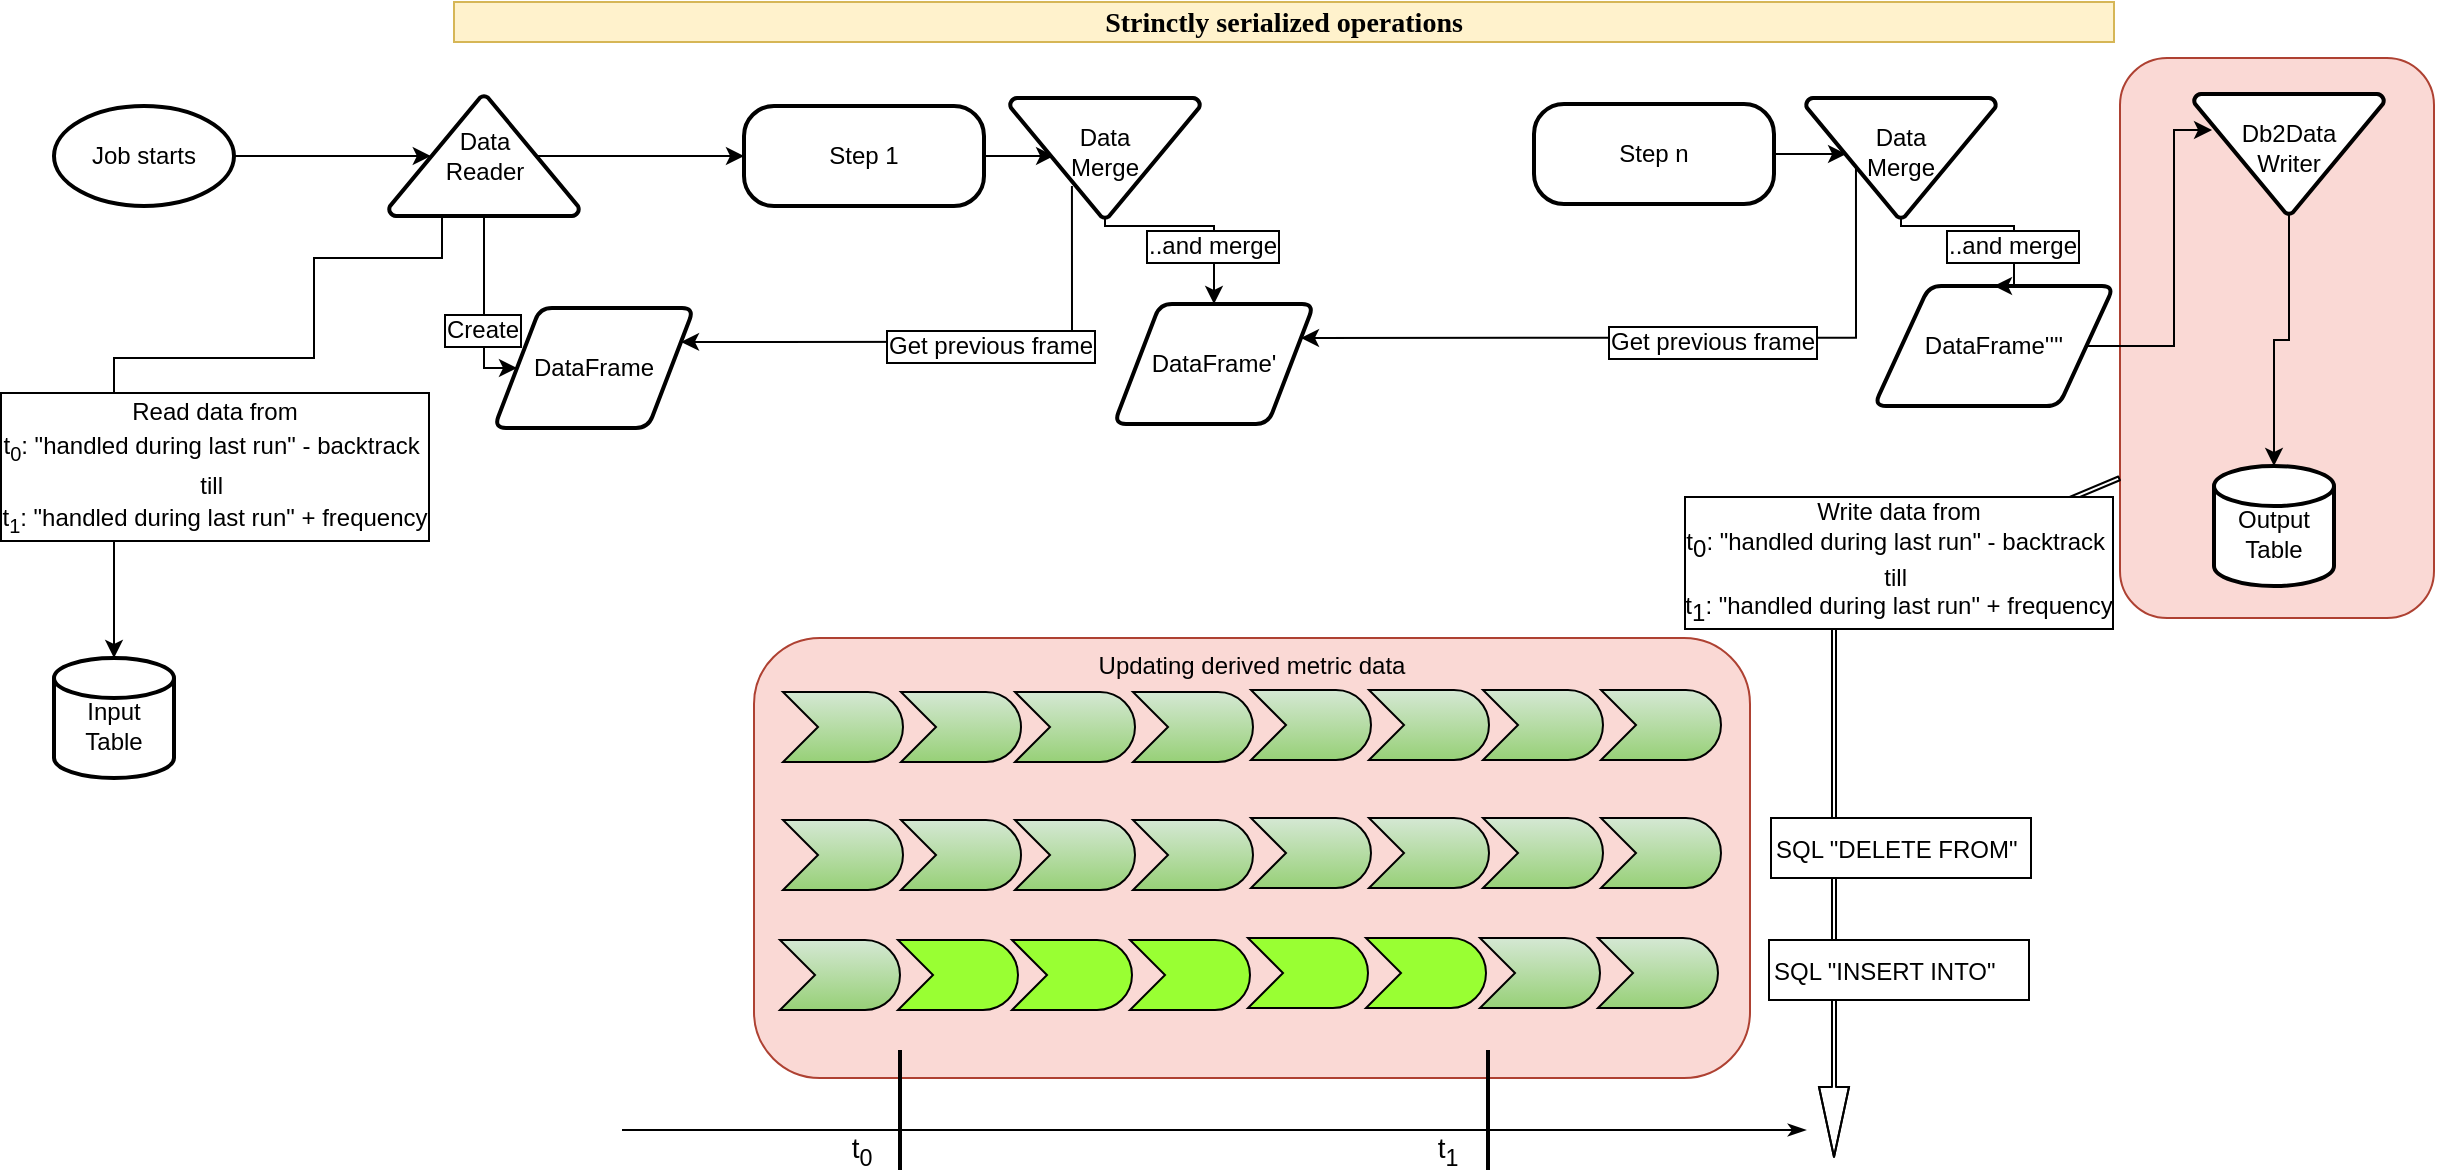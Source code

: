 <mxfile version="11.2.4" type="device" pages="1"><diagram id="kRsPt45wjNBNCvMpf9pb" name="Page-1"><mxGraphModel dx="1102" dy="813" grid="1" gridSize="10" guides="1" tooltips="1" connect="1" arrows="1" fold="1" page="1" pageScale="1" pageWidth="1250" pageHeight="600" math="0" shadow="0"><root><mxCell id="0"/><mxCell id="1" parent="0"/><mxCell id="leH1mrAxEU1Jg99Dwoyd-83" value="Updating derived metric data" style="rounded=1;whiteSpace=wrap;html=1;align=center;fillColor=#fad9d5;strokeColor=#ae4132;verticalAlign=top;" vertex="1" parent="1"><mxGeometry x="380" y="320" width="498" height="220" as="geometry"/></mxCell><mxCell id="leH1mrAxEU1Jg99Dwoyd-43" value="" style="rounded=1;whiteSpace=wrap;html=1;align=left;fillColor=#fad9d5;strokeColor=#ae4132;" vertex="1" parent="1"><mxGeometry x="1063" y="30" width="157" height="280" as="geometry"/></mxCell><mxCell id="leH1mrAxEU1Jg99Dwoyd-8" style="edgeStyle=orthogonalEdgeStyle;rounded=0;orthogonalLoop=1;jettySize=auto;html=1;entryX=0.22;entryY=0.5;entryDx=0;entryDy=0;entryPerimeter=0;" edge="1" parent="1" source="leH1mrAxEU1Jg99Dwoyd-1" target="leH1mrAxEU1Jg99Dwoyd-32"><mxGeometry relative="1" as="geometry"><mxPoint x="180" y="79" as="targetPoint"/></mxGeometry></mxCell><mxCell id="leH1mrAxEU1Jg99Dwoyd-1" value="Job starts" style="strokeWidth=2;html=1;shape=mxgraph.flowchart.start_1;whiteSpace=wrap;" vertex="1" parent="1"><mxGeometry x="30" y="54" width="90" height="50" as="geometry"/></mxCell><mxCell id="leH1mrAxEU1Jg99Dwoyd-2" value="DataFrame" style="verticalLabelPosition=middle;verticalAlign=middle;html=1;strokeWidth=2;shape=parallelogram;perimeter=parallelogramPerimeter;whiteSpace=wrap;rounded=1;arcSize=12;size=0.23;labelPosition=center;align=center;" vertex="1" parent="1"><mxGeometry x="250" y="155" width="100" height="60" as="geometry"/></mxCell><mxCell id="leH1mrAxEU1Jg99Dwoyd-6" style="edgeStyle=orthogonalEdgeStyle;rounded=0;orthogonalLoop=1;jettySize=auto;html=1;exitX=0.279;exitY=1.017;exitDx=0;exitDy=0;exitPerimeter=0;" edge="1" parent="1" source="leH1mrAxEU1Jg99Dwoyd-32" target="leH1mrAxEU1Jg99Dwoyd-4"><mxGeometry relative="1" as="geometry"><mxPoint x="210" y="104" as="sourcePoint"/><Array as="points"><mxPoint x="224" y="130"/><mxPoint x="160" y="130"/><mxPoint x="160" y="180"/><mxPoint x="60" y="180"/></Array></mxGeometry></mxCell><mxCell id="leH1mrAxEU1Jg99Dwoyd-85" value="&lt;font style=&quot;font-size: 12px&quot;&gt;Read data from&lt;br&gt;t&lt;sub&gt;0&lt;/sub&gt;: &quot;handled during last run&quot; - backtrack&amp;nbsp;&lt;br&gt;till&amp;nbsp;&lt;br&gt;t&lt;sub&gt;1&lt;/sub&gt;: &quot;handled during last run&quot; + frequency&lt;br&gt;&lt;/font&gt;" style="text;html=1;resizable=0;points=[];align=center;verticalAlign=middle;labelBackgroundColor=#ffffff;fontSize=14;labelBorderColor=#000000;" vertex="1" connectable="0" parent="leH1mrAxEU1Jg99Dwoyd-6"><mxGeometry x="0.681" y="-2" relative="1" as="geometry"><mxPoint x="52" y="-35" as="offset"/></mxGeometry></mxCell><mxCell id="leH1mrAxEU1Jg99Dwoyd-10" style="edgeStyle=orthogonalEdgeStyle;rounded=0;orthogonalLoop=1;jettySize=auto;html=1;entryX=0;entryY=0.5;entryDx=0;entryDy=0;exitX=0.78;exitY=0.5;exitDx=0;exitDy=0;exitPerimeter=0;" edge="1" parent="1" source="leH1mrAxEU1Jg99Dwoyd-32" target="leH1mrAxEU1Jg99Dwoyd-9"><mxGeometry relative="1" as="geometry"><mxPoint x="300" y="79" as="sourcePoint"/></mxGeometry></mxCell><mxCell id="leH1mrAxEU1Jg99Dwoyd-26" style="edgeStyle=orthogonalEdgeStyle;rounded=0;orthogonalLoop=1;jettySize=auto;html=1;entryX=0;entryY=0.5;entryDx=0;entryDy=0;exitX=0.5;exitY=1;exitDx=0;exitDy=0;exitPerimeter=0;labelBorderColor=none;" edge="1" parent="1" source="leH1mrAxEU1Jg99Dwoyd-32" target="leH1mrAxEU1Jg99Dwoyd-2"><mxGeometry relative="1" as="geometry"><mxPoint x="240" y="104" as="sourcePoint"/><Array as="points"><mxPoint x="245" y="185"/></Array></mxGeometry></mxCell><mxCell id="leH1mrAxEU1Jg99Dwoyd-27" value="Create" style="text;html=1;resizable=0;points=[];align=center;verticalAlign=middle;labelBackgroundColor=#ffffff;labelBorderColor=#000000;" vertex="1" connectable="0" parent="leH1mrAxEU1Jg99Dwoyd-26"><mxGeometry x="0.228" y="-1" relative="1" as="geometry"><mxPoint as="offset"/></mxGeometry></mxCell><mxCell id="leH1mrAxEU1Jg99Dwoyd-4" value="Input&lt;br&gt;Table" style="strokeWidth=2;html=1;shape=mxgraph.flowchart.database;whiteSpace=wrap;verticalAlign=middle;spacingTop=0;spacingBottom=-7;" vertex="1" parent="1"><mxGeometry x="30" y="330" width="60" height="60" as="geometry"/></mxCell><mxCell id="leH1mrAxEU1Jg99Dwoyd-17" value="" style="edgeStyle=orthogonalEdgeStyle;rounded=0;orthogonalLoop=1;jettySize=auto;html=1;entryX=0.232;entryY=0.483;entryDx=0;entryDy=0;entryPerimeter=0;" edge="1" parent="1" source="leH1mrAxEU1Jg99Dwoyd-9" target="leH1mrAxEU1Jg99Dwoyd-15"><mxGeometry relative="1" as="geometry"><mxPoint x="435" y="184" as="targetPoint"/><Array as="points"/></mxGeometry></mxCell><mxCell id="leH1mrAxEU1Jg99Dwoyd-9" value="Step 1" style="rounded=1;whiteSpace=wrap;html=1;absoluteArcSize=1;arcSize=30;strokeWidth=2;" vertex="1" parent="1"><mxGeometry x="375" y="54" width="120" height="50" as="geometry"/></mxCell><mxCell id="leH1mrAxEU1Jg99Dwoyd-23" style="edgeStyle=orthogonalEdgeStyle;rounded=0;orthogonalLoop=1;jettySize=auto;html=1;entryX=0.211;entryY=0.467;entryDx=0;entryDy=0;entryPerimeter=0;" edge="1" parent="1" source="leH1mrAxEU1Jg99Dwoyd-11" target="leH1mrAxEU1Jg99Dwoyd-22"><mxGeometry relative="1" as="geometry"/></mxCell><mxCell id="leH1mrAxEU1Jg99Dwoyd-11" value="Step n" style="rounded=1;whiteSpace=wrap;html=1;absoluteArcSize=1;arcSize=30;strokeWidth=2;" vertex="1" parent="1"><mxGeometry x="770" y="53" width="120" height="50" as="geometry"/></mxCell><mxCell id="leH1mrAxEU1Jg99Dwoyd-12" value="DataFrame'" style="verticalLabelPosition=middle;verticalAlign=middle;html=1;strokeWidth=2;shape=parallelogram;perimeter=parallelogramPerimeter;whiteSpace=wrap;rounded=1;arcSize=12;size=0.23;labelPosition=center;align=center;" vertex="1" parent="1"><mxGeometry x="560" y="153" width="100" height="60" as="geometry"/></mxCell><mxCell id="leH1mrAxEU1Jg99Dwoyd-18" value="" style="edgeStyle=orthogonalEdgeStyle;rounded=0;orthogonalLoop=1;jettySize=auto;html=1;entryX=1;entryY=0.25;entryDx=0;entryDy=0;exitX=0.326;exitY=0.733;exitDx=0;exitDy=0;exitPerimeter=0;" edge="1" parent="1" source="leH1mrAxEU1Jg99Dwoyd-15" target="leH1mrAxEU1Jg99Dwoyd-2"><mxGeometry relative="1" as="geometry"><Array as="points"><mxPoint x="539" y="172"/></Array></mxGeometry></mxCell><mxCell id="leH1mrAxEU1Jg99Dwoyd-19" value="Get previous frame" style="text;html=1;resizable=0;points=[];align=center;verticalAlign=middle;labelBackgroundColor=#ffffff;labelBorderColor=#000000;" vertex="1" connectable="0" parent="leH1mrAxEU1Jg99Dwoyd-18"><mxGeometry x="-0.129" y="2" relative="1" as="geometry"><mxPoint as="offset"/></mxGeometry></mxCell><mxCell id="leH1mrAxEU1Jg99Dwoyd-20" style="edgeStyle=orthogonalEdgeStyle;rounded=0;orthogonalLoop=1;jettySize=auto;html=1;entryX=0.5;entryY=0;entryDx=0;entryDy=0;" edge="1" parent="1" source="leH1mrAxEU1Jg99Dwoyd-15" target="leH1mrAxEU1Jg99Dwoyd-12"><mxGeometry relative="1" as="geometry"><Array as="points"><mxPoint x="556" y="114"/><mxPoint x="610" y="114"/></Array></mxGeometry></mxCell><mxCell id="leH1mrAxEU1Jg99Dwoyd-21" value="..and merge" style="text;html=1;resizable=0;points=[];align=center;verticalAlign=middle;labelBackgroundColor=#ffffff;labelBorderColor=#000000;" vertex="1" connectable="0" parent="leH1mrAxEU1Jg99Dwoyd-20"><mxGeometry x="0.117" y="-3" relative="1" as="geometry"><mxPoint x="3" y="7" as="offset"/></mxGeometry></mxCell><mxCell id="leH1mrAxEU1Jg99Dwoyd-15" value="Data&lt;br&gt;Merge" style="strokeWidth=2;html=1;shape=mxgraph.flowchart.merge_or_storage;whiteSpace=wrap;spacingBottom=7;spacingTop=0;" vertex="1" parent="1"><mxGeometry x="508" y="50" width="95" height="60" as="geometry"/></mxCell><mxCell id="leH1mrAxEU1Jg99Dwoyd-22" value="Data&lt;br&gt;Merge" style="strokeWidth=2;html=1;shape=mxgraph.flowchart.merge_or_storage;whiteSpace=wrap;spacingBottom=7;spacingTop=0;" vertex="1" parent="1"><mxGeometry x="906" y="50" width="95" height="60" as="geometry"/></mxCell><mxCell id="leH1mrAxEU1Jg99Dwoyd-24" value="" style="edgeStyle=orthogonalEdgeStyle;rounded=0;orthogonalLoop=1;jettySize=auto;html=1;exitX=0.263;exitY=0.567;exitDx=0;exitDy=0;exitPerimeter=0;entryX=1;entryY=0.25;entryDx=0;entryDy=0;" edge="1" parent="1" source="leH1mrAxEU1Jg99Dwoyd-22" target="leH1mrAxEU1Jg99Dwoyd-12"><mxGeometry relative="1" as="geometry"><mxPoint x="975" y="200.5" as="sourcePoint"/><mxPoint x="770" y="228" as="targetPoint"/><Array as="points"><mxPoint x="931" y="170"/></Array></mxGeometry></mxCell><mxCell id="leH1mrAxEU1Jg99Dwoyd-25" value="Get previous frame" style="text;html=1;resizable=0;points=[];align=center;verticalAlign=middle;labelBackgroundColor=#ffffff;labelBorderColor=#000000;" vertex="1" connectable="0" parent="leH1mrAxEU1Jg99Dwoyd-24"><mxGeometry x="-0.129" y="2" relative="1" as="geometry"><mxPoint as="offset"/></mxGeometry></mxCell><mxCell id="leH1mrAxEU1Jg99Dwoyd-35" style="edgeStyle=orthogonalEdgeStyle;rounded=0;orthogonalLoop=1;jettySize=auto;html=1;entryX=0.095;entryY=0.3;entryDx=0;entryDy=0;entryPerimeter=0;" edge="1" parent="1" source="leH1mrAxEU1Jg99Dwoyd-28" target="leH1mrAxEU1Jg99Dwoyd-31"><mxGeometry relative="1" as="geometry"><Array as="points"><mxPoint x="1090" y="174"/><mxPoint x="1090" y="66"/></Array></mxGeometry></mxCell><mxCell id="leH1mrAxEU1Jg99Dwoyd-28" value="DataFrame''''" style="verticalLabelPosition=middle;verticalAlign=middle;html=1;strokeWidth=2;shape=parallelogram;perimeter=parallelogramPerimeter;whiteSpace=wrap;rounded=1;arcSize=12;size=0.23;labelPosition=center;align=center;" vertex="1" parent="1"><mxGeometry x="940" y="144" width="120" height="60" as="geometry"/></mxCell><mxCell id="leH1mrAxEU1Jg99Dwoyd-29" style="edgeStyle=orthogonalEdgeStyle;rounded=0;orthogonalLoop=1;jettySize=auto;html=1;entryX=0.5;entryY=0;entryDx=0;entryDy=0;exitX=0.5;exitY=1;exitDx=0;exitDy=0;exitPerimeter=0;" edge="1" parent="1" source="leH1mrAxEU1Jg99Dwoyd-22" target="leH1mrAxEU1Jg99Dwoyd-28"><mxGeometry relative="1" as="geometry"><mxPoint x="730" y="254" as="sourcePoint"/><mxPoint x="784" y="297" as="targetPoint"/><Array as="points"><mxPoint x="954" y="114"/><mxPoint x="1010" y="114"/></Array></mxGeometry></mxCell><mxCell id="leH1mrAxEU1Jg99Dwoyd-30" value="..and merge" style="text;html=1;resizable=0;points=[];align=center;verticalAlign=middle;labelBackgroundColor=#ffffff;labelBorderColor=#000000;" vertex="1" connectable="0" parent="leH1mrAxEU1Jg99Dwoyd-29"><mxGeometry x="0.117" y="-3" relative="1" as="geometry"><mxPoint x="3" y="7" as="offset"/></mxGeometry></mxCell><mxCell id="leH1mrAxEU1Jg99Dwoyd-39" style="edgeStyle=orthogonalEdgeStyle;rounded=0;orthogonalLoop=1;jettySize=auto;html=1;" edge="1" parent="1" source="leH1mrAxEU1Jg99Dwoyd-31" target="leH1mrAxEU1Jg99Dwoyd-34"><mxGeometry relative="1" as="geometry"/></mxCell><mxCell id="leH1mrAxEU1Jg99Dwoyd-31" value="Db2Data&lt;br&gt;Writer" style="strokeWidth=2;html=1;shape=mxgraph.flowchart.merge_or_storage;whiteSpace=wrap;spacingBottom=7;spacingTop=0;" vertex="1" parent="1"><mxGeometry x="1100" y="48" width="95" height="60" as="geometry"/></mxCell><mxCell id="leH1mrAxEU1Jg99Dwoyd-32" value="Data&lt;br&gt;Reader" style="strokeWidth=2;html=1;shape=mxgraph.flowchart.extract_or_measurement;whiteSpace=wrap;" vertex="1" parent="1"><mxGeometry x="197.5" y="49" width="95" height="60" as="geometry"/></mxCell><mxCell id="leH1mrAxEU1Jg99Dwoyd-34" value="Output&lt;br&gt;Table" style="strokeWidth=2;html=1;shape=mxgraph.flowchart.database;whiteSpace=wrap;verticalAlign=middle;spacingTop=0;spacingBottom=-7;" vertex="1" parent="1"><mxGeometry x="1110" y="234" width="60" height="60" as="geometry"/></mxCell><mxCell id="leH1mrAxEU1Jg99Dwoyd-44" value="&lt;font face=&quot;Comic Sans MS&quot;&gt;&lt;b&gt;Strinctly serialized operations&lt;/b&gt;&lt;/font&gt;" style="text;html=1;strokeColor=#d6b656;fillColor=#fff2cc;align=center;verticalAlign=middle;whiteSpace=wrap;rounded=0;fontSize=14;gradientColor=none;" vertex="1" parent="1"><mxGeometry x="230" y="2" width="830" height="20" as="geometry"/></mxCell><mxCell id="leH1mrAxEU1Jg99Dwoyd-47" value="" style="html=1;outlineConnect=0;whiteSpace=wrap;fillColor=#d5e8d4;strokeColor=#000000;shape=mxgraph.archimate3.event;fontSize=14;align=left;gradientColor=#97d077;" vertex="1" parent="1"><mxGeometry x="394.5" y="347" width="60" height="35" as="geometry"/></mxCell><mxCell id="leH1mrAxEU1Jg99Dwoyd-48" value="" style="html=1;outlineConnect=0;whiteSpace=wrap;fillColor=#d5e8d4;strokeColor=#000000;shape=mxgraph.archimate3.event;fontSize=14;align=left;gradientColor=#97d077;" vertex="1" parent="1"><mxGeometry x="453.5" y="347" width="60" height="35" as="geometry"/></mxCell><mxCell id="leH1mrAxEU1Jg99Dwoyd-49" value="" style="html=1;outlineConnect=0;whiteSpace=wrap;fillColor=#d5e8d4;strokeColor=#000000;shape=mxgraph.archimate3.event;fontSize=14;align=left;gradientColor=#97d077;" vertex="1" parent="1"><mxGeometry x="510.5" y="347" width="60" height="35" as="geometry"/></mxCell><mxCell id="leH1mrAxEU1Jg99Dwoyd-50" value="" style="html=1;outlineConnect=0;whiteSpace=wrap;fillColor=#d5e8d4;strokeColor=#000000;shape=mxgraph.archimate3.event;fontSize=14;align=left;gradientColor=#97d077;" vertex="1" parent="1"><mxGeometry x="569.5" y="347" width="60" height="35" as="geometry"/></mxCell><mxCell id="leH1mrAxEU1Jg99Dwoyd-51" value="" style="html=1;outlineConnect=0;whiteSpace=wrap;fillColor=#d5e8d4;strokeColor=#000000;shape=mxgraph.archimate3.event;fontSize=14;align=left;gradientColor=#97d077;" vertex="1" parent="1"><mxGeometry x="628.5" y="346" width="60" height="35" as="geometry"/></mxCell><mxCell id="leH1mrAxEU1Jg99Dwoyd-52" value="" style="html=1;outlineConnect=0;whiteSpace=wrap;fillColor=#d5e8d4;strokeColor=#000000;shape=mxgraph.archimate3.event;fontSize=14;align=left;gradientColor=#97d077;" vertex="1" parent="1"><mxGeometry x="687.5" y="346" width="60" height="35" as="geometry"/></mxCell><mxCell id="leH1mrAxEU1Jg99Dwoyd-53" value="" style="html=1;outlineConnect=0;whiteSpace=wrap;fillColor=#d5e8d4;strokeColor=#000000;shape=mxgraph.archimate3.event;fontSize=14;align=left;gradientColor=#97d077;" vertex="1" parent="1"><mxGeometry x="744.5" y="346" width="60" height="35" as="geometry"/></mxCell><mxCell id="leH1mrAxEU1Jg99Dwoyd-54" value="" style="html=1;outlineConnect=0;whiteSpace=wrap;fillColor=#d5e8d4;strokeColor=#000000;shape=mxgraph.archimate3.event;fontSize=14;align=left;gradientColor=#97d077;" vertex="1" parent="1"><mxGeometry x="803.5" y="346" width="60" height="35" as="geometry"/></mxCell><mxCell id="leH1mrAxEU1Jg99Dwoyd-56" value="" style="endArrow=classicThin;html=1;fontSize=14;endFill=1;" edge="1" parent="1"><mxGeometry width="50" height="50" relative="1" as="geometry"><mxPoint x="314" y="566" as="sourcePoint"/><mxPoint x="906" y="566" as="targetPoint"/></mxGeometry></mxCell><mxCell id="leH1mrAxEU1Jg99Dwoyd-57" value="" style="line;strokeWidth=2;direction=south;html=1;gradientColor=none;fontSize=14;align=left;" vertex="1" parent="1"><mxGeometry x="448" y="526" width="10" height="60" as="geometry"/></mxCell><mxCell id="leH1mrAxEU1Jg99Dwoyd-58" value="" style="line;strokeWidth=2;direction=south;html=1;gradientColor=none;fontSize=14;align=left;" vertex="1" parent="1"><mxGeometry x="742" y="526" width="10" height="60" as="geometry"/></mxCell><mxCell id="leH1mrAxEU1Jg99Dwoyd-59" value="t&lt;sub&gt;0&lt;/sub&gt;" style="text;html=1;strokeColor=none;fillColor=none;align=center;verticalAlign=middle;whiteSpace=wrap;rounded=0;fontSize=14;" vertex="1" parent="1"><mxGeometry x="414" y="566" width="40" height="20" as="geometry"/></mxCell><mxCell id="leH1mrAxEU1Jg99Dwoyd-60" value="t&lt;sub&gt;1&lt;/sub&gt;" style="text;html=1;strokeColor=none;fillColor=none;align=center;verticalAlign=middle;whiteSpace=wrap;rounded=0;fontSize=14;" vertex="1" parent="1"><mxGeometry x="707" y="566" width="40" height="20" as="geometry"/></mxCell><mxCell id="leH1mrAxEU1Jg99Dwoyd-61" value="" style="endArrow=classicThin;html=1;fontSize=14;endFill=1;" edge="1" parent="1"><mxGeometry width="50" height="50" relative="1" as="geometry"><mxPoint x="356" y="566" as="sourcePoint"/><mxPoint x="356" y="566" as="targetPoint"/><Array as="points"/></mxGeometry></mxCell><mxCell id="leH1mrAxEU1Jg99Dwoyd-62" value="" style="shape=flexArrow;endArrow=classic;html=1;fontSize=14;endWidth=12;endSize=11.33;width=2;exitX=0;exitY=0.75;exitDx=0;exitDy=0;" edge="1" parent="1" source="leH1mrAxEU1Jg99Dwoyd-43"><mxGeometry width="50" height="50" relative="1" as="geometry"><mxPoint x="1050" y="260" as="sourcePoint"/><mxPoint x="920" y="580" as="targetPoint"/><Array as="points"><mxPoint x="920" y="300"/></Array></mxGeometry></mxCell><mxCell id="leH1mrAxEU1Jg99Dwoyd-86" value="&lt;span style=&quot;font-size: 12px;&quot;&gt;Write data from&lt;br style=&quot;font-size: 12px;&quot;&gt;t&lt;/span&gt;&lt;sub style=&quot;font-size: 12px;&quot;&gt;0&lt;/sub&gt;&lt;span style=&quot;font-size: 12px;&quot;&gt;: &quot;handled during last run&quot; - backtrack&amp;nbsp;&lt;/span&gt;&lt;br style=&quot;font-size: 12px;&quot;&gt;&lt;span style=&quot;font-size: 12px;&quot;&gt;till&amp;nbsp;&lt;/span&gt;&lt;br style=&quot;font-size: 12px;&quot;&gt;&lt;span style=&quot;font-size: 12px;&quot;&gt;t&lt;/span&gt;&lt;sub style=&quot;font-size: 12px;&quot;&gt;1&lt;/sub&gt;&lt;span style=&quot;font-size: 12px;&quot;&gt;: &quot;handled during last run&quot; + frequency&lt;/span&gt;" style="text;html=1;resizable=0;points=[];align=center;verticalAlign=middle;labelBackgroundColor=#ffffff;fontSize=12;labelBorderColor=#000000;" vertex="1" connectable="0" parent="leH1mrAxEU1Jg99Dwoyd-62"><mxGeometry x="-0.451" y="-5" relative="1" as="geometry"><mxPoint x="1" as="offset"/></mxGeometry></mxCell><mxCell id="leH1mrAxEU1Jg99Dwoyd-63" value="" style="html=1;outlineConnect=0;whiteSpace=wrap;fillColor=#d5e8d4;strokeColor=#000000;shape=mxgraph.archimate3.event;fontSize=14;align=left;gradientColor=#97d077;" vertex="1" parent="1"><mxGeometry x="394.5" y="411" width="60" height="35" as="geometry"/></mxCell><mxCell id="leH1mrAxEU1Jg99Dwoyd-64" value="" style="html=1;outlineConnect=0;whiteSpace=wrap;fillColor=#d5e8d4;strokeColor=#000000;shape=mxgraph.archimate3.event;fontSize=14;align=left;gradientColor=#97d077;" vertex="1" parent="1"><mxGeometry x="453.5" y="411" width="60" height="35" as="geometry"/></mxCell><mxCell id="leH1mrAxEU1Jg99Dwoyd-65" value="" style="html=1;outlineConnect=0;whiteSpace=wrap;fillColor=#d5e8d4;strokeColor=#000000;shape=mxgraph.archimate3.event;fontSize=14;align=left;gradientColor=#97d077;" vertex="1" parent="1"><mxGeometry x="510.5" y="411" width="60" height="35" as="geometry"/></mxCell><mxCell id="leH1mrAxEU1Jg99Dwoyd-66" value="" style="html=1;outlineConnect=0;whiteSpace=wrap;fillColor=#d5e8d4;strokeColor=#000000;shape=mxgraph.archimate3.event;fontSize=14;align=left;gradientColor=#97d077;" vertex="1" parent="1"><mxGeometry x="569.5" y="411" width="60" height="35" as="geometry"/></mxCell><mxCell id="leH1mrAxEU1Jg99Dwoyd-67" value="" style="html=1;outlineConnect=0;whiteSpace=wrap;fillColor=#d5e8d4;strokeColor=#000000;shape=mxgraph.archimate3.event;fontSize=14;align=left;gradientColor=#97d077;" vertex="1" parent="1"><mxGeometry x="628.5" y="410" width="60" height="35" as="geometry"/></mxCell><mxCell id="leH1mrAxEU1Jg99Dwoyd-68" value="" style="html=1;outlineConnect=0;whiteSpace=wrap;fillColor=#d5e8d4;strokeColor=#000000;shape=mxgraph.archimate3.event;fontSize=14;align=left;gradientColor=#97d077;" vertex="1" parent="1"><mxGeometry x="687.5" y="410" width="60" height="35" as="geometry"/></mxCell><mxCell id="leH1mrAxEU1Jg99Dwoyd-69" value="" style="html=1;outlineConnect=0;whiteSpace=wrap;fillColor=#d5e8d4;strokeColor=#000000;shape=mxgraph.archimate3.event;fontSize=14;align=left;gradientColor=#97d077;" vertex="1" parent="1"><mxGeometry x="744.5" y="410" width="60" height="35" as="geometry"/></mxCell><mxCell id="leH1mrAxEU1Jg99Dwoyd-70" value="" style="html=1;outlineConnect=0;whiteSpace=wrap;fillColor=#d5e8d4;strokeColor=#000000;shape=mxgraph.archimate3.event;fontSize=14;align=left;gradientColor=#97d077;" vertex="1" parent="1"><mxGeometry x="803.5" y="410" width="60" height="35" as="geometry"/></mxCell><mxCell id="leH1mrAxEU1Jg99Dwoyd-71" value="" style="shape=image;html=1;verticalAlign=top;verticalLabelPosition=bottom;labelBackgroundColor=#ffffff;imageAspect=0;image=https://cdn3.iconfinder.com/data/icons/virtual-notebook/16/button_close-128.png;fillColor=#d5e8d4;gradientColor=#97d077;fontSize=14;align=left;strokeColor=#000000;" vertex="1" parent="1"><mxGeometry x="430" y="398" width="340" height="60" as="geometry"/></mxCell><mxCell id="leH1mrAxEU1Jg99Dwoyd-73" value="&lt;font style=&quot;font-size: 12px&quot;&gt;SQL &quot;DELETE FROM&quot;&lt;/font&gt;" style="text;html=1;fontSize=14;fillColor=#ffffff;strokeColor=#000000;" vertex="1" parent="1"><mxGeometry x="888.5" y="410" width="130" height="30" as="geometry"/></mxCell><mxCell id="leH1mrAxEU1Jg99Dwoyd-74" value="" style="html=1;outlineConnect=0;whiteSpace=wrap;fillColor=#d5e8d4;strokeColor=#000000;shape=mxgraph.archimate3.event;fontSize=14;align=left;gradientColor=#97d077;" vertex="1" parent="1"><mxGeometry x="393" y="471" width="60" height="35" as="geometry"/></mxCell><mxCell id="leH1mrAxEU1Jg99Dwoyd-75" value="" style="html=1;outlineConnect=0;whiteSpace=wrap;fillColor=#99FF33;strokeColor=#000000;shape=mxgraph.archimate3.event;fontSize=14;align=left;gradientColor=none;" vertex="1" parent="1"><mxGeometry x="452" y="471" width="60" height="35" as="geometry"/></mxCell><mxCell id="leH1mrAxEU1Jg99Dwoyd-76" value="" style="html=1;outlineConnect=0;whiteSpace=wrap;fillColor=#99FF33;strokeColor=#000000;shape=mxgraph.archimate3.event;fontSize=14;align=left;gradientColor=none;" vertex="1" parent="1"><mxGeometry x="509" y="471" width="60" height="35" as="geometry"/></mxCell><mxCell id="leH1mrAxEU1Jg99Dwoyd-77" value="" style="html=1;outlineConnect=0;whiteSpace=wrap;fillColor=#99FF33;strokeColor=#000000;shape=mxgraph.archimate3.event;fontSize=14;align=left;gradientColor=none;" vertex="1" parent="1"><mxGeometry x="568" y="471" width="60" height="35" as="geometry"/></mxCell><mxCell id="leH1mrAxEU1Jg99Dwoyd-78" value="" style="html=1;outlineConnect=0;whiteSpace=wrap;fillColor=#99FF33;strokeColor=#000000;shape=mxgraph.archimate3.event;fontSize=14;align=left;gradientColor=none;" vertex="1" parent="1"><mxGeometry x="627" y="470" width="60" height="35" as="geometry"/></mxCell><mxCell id="leH1mrAxEU1Jg99Dwoyd-79" value="" style="html=1;outlineConnect=0;whiteSpace=wrap;fillColor=#99FF33;strokeColor=#000000;shape=mxgraph.archimate3.event;fontSize=14;align=left;gradientColor=none;" vertex="1" parent="1"><mxGeometry x="686" y="470" width="60" height="35" as="geometry"/></mxCell><mxCell id="leH1mrAxEU1Jg99Dwoyd-80" value="" style="html=1;outlineConnect=0;whiteSpace=wrap;fillColor=#d5e8d4;strokeColor=#000000;shape=mxgraph.archimate3.event;fontSize=14;align=left;gradientColor=#97d077;" vertex="1" parent="1"><mxGeometry x="743" y="470" width="60" height="35" as="geometry"/></mxCell><mxCell id="leH1mrAxEU1Jg99Dwoyd-81" value="" style="html=1;outlineConnect=0;whiteSpace=wrap;fillColor=#d5e8d4;strokeColor=#000000;shape=mxgraph.archimate3.event;fontSize=14;align=left;gradientColor=#97d077;" vertex="1" parent="1"><mxGeometry x="802" y="470" width="60" height="35" as="geometry"/></mxCell><mxCell id="leH1mrAxEU1Jg99Dwoyd-82" value="&lt;font style=&quot;font-size: 12px&quot;&gt;SQL &quot;INSERT INTO&quot;&lt;/font&gt;" style="text;html=1;fontSize=14;fillColor=#ffffff;strokeColor=#000000;" vertex="1" parent="1"><mxGeometry x="887.5" y="471" width="130" height="30" as="geometry"/></mxCell></root></mxGraphModel></diagram></mxfile>